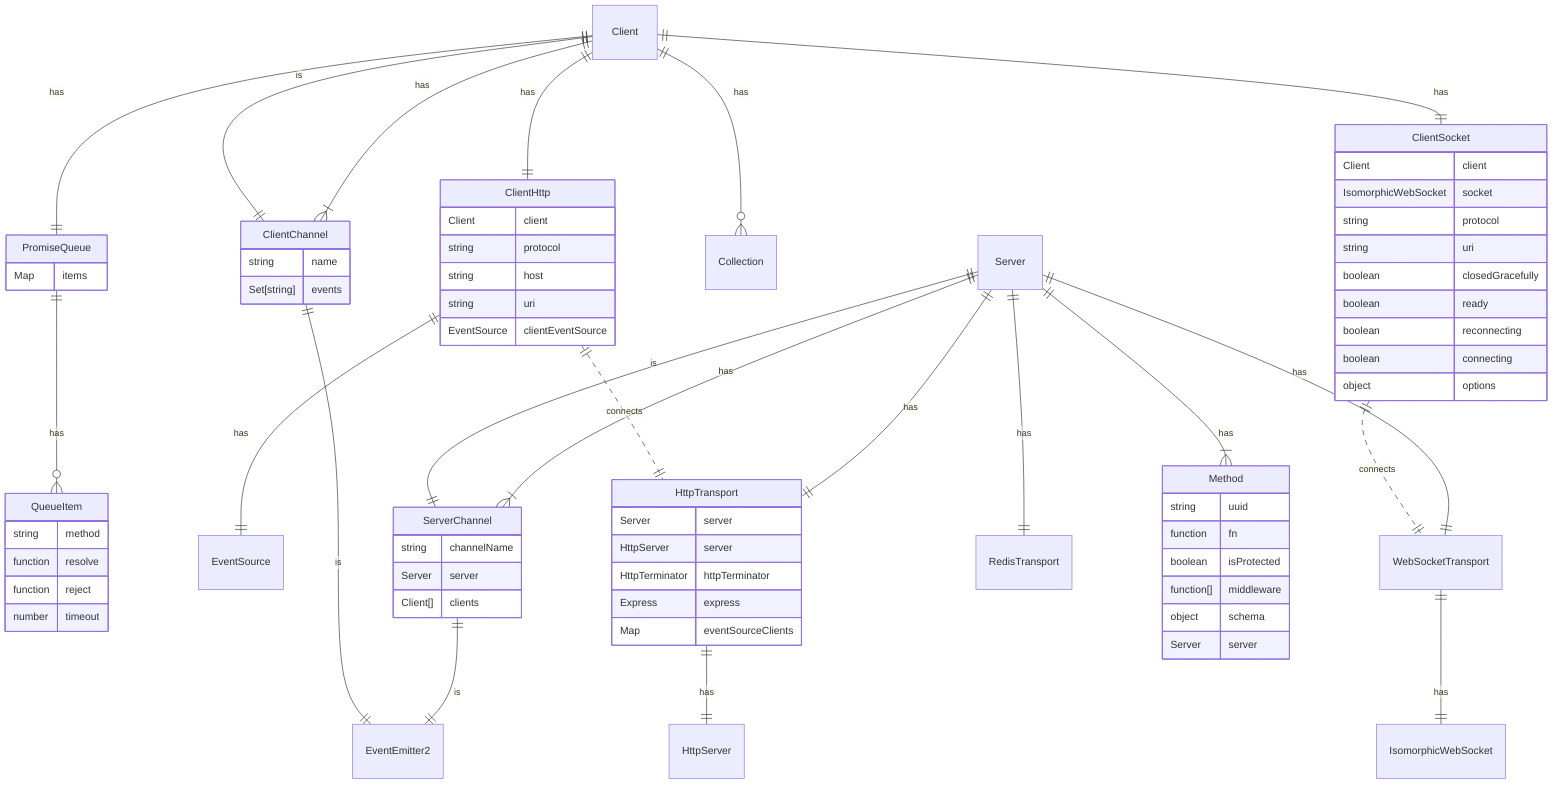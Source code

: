 erDiagram

    Client ||--|| ClientChannel: is
    Client ||--|{ ClientChannel: has
    Client ||--|| PromiseQueue: has
    Client ||--|| ClientHttp: has
    Client ||--o{ Collection: has
    Client ||--|| ClientSocket: has

    PromiseQueue ||--o{ QueueItem: has

    QueueItem {
        string method
        function resolve
        function reject
        number timeout
    }

    PromiseQueue {
        Map items
    }

    ClientChannel ||--|| EventEmitter2: is

    ClientChannel {
        string name
        Set[string] events
    }

    ClientHttp ||--|| EventSource: has
    ClientHttp ||..|| HttpTransport: connects

    ClientHttp {
        Client client
        string protocol
        string host
        string uri
        EventSource clientEventSource
    }

    ClientSocket ||..|| WebSocketTransport: connects

    ClientSocket {
        Client client
        IsomorphicWebSocket socket
        string protocol
        string uri

        boolean closedGracefully
        boolean ready
        boolean reconnecting
        boolean connecting

        object options
    }

    Server ||--|| ServerChannel: is
    Server ||--|{ ServerChannel: has
    Server ||--|| HttpTransport: has
    Server ||--|| WebSocketTransport: has
    Server ||--|| RedisTransport: has
    Server ||--|{ Method: has

    Method {
        string uuid
        function fn
        boolean isProtected
        function[] middleware
        object schema
        Server server
    }

    ServerChannel ||--|| EventEmitter2: is

    ServerChannel {
        string channelName
        Server server
        Client[] clients
    }

    WebSocketTransport ||--|| IsomorphicWebSocket: has

    HttpTransport ||--|| HttpServer: has

    HttpTransport {
        Server server
        HttpServer server
        HttpTerminator httpTerminator
        Express express
        Map eventSourceClients
    }